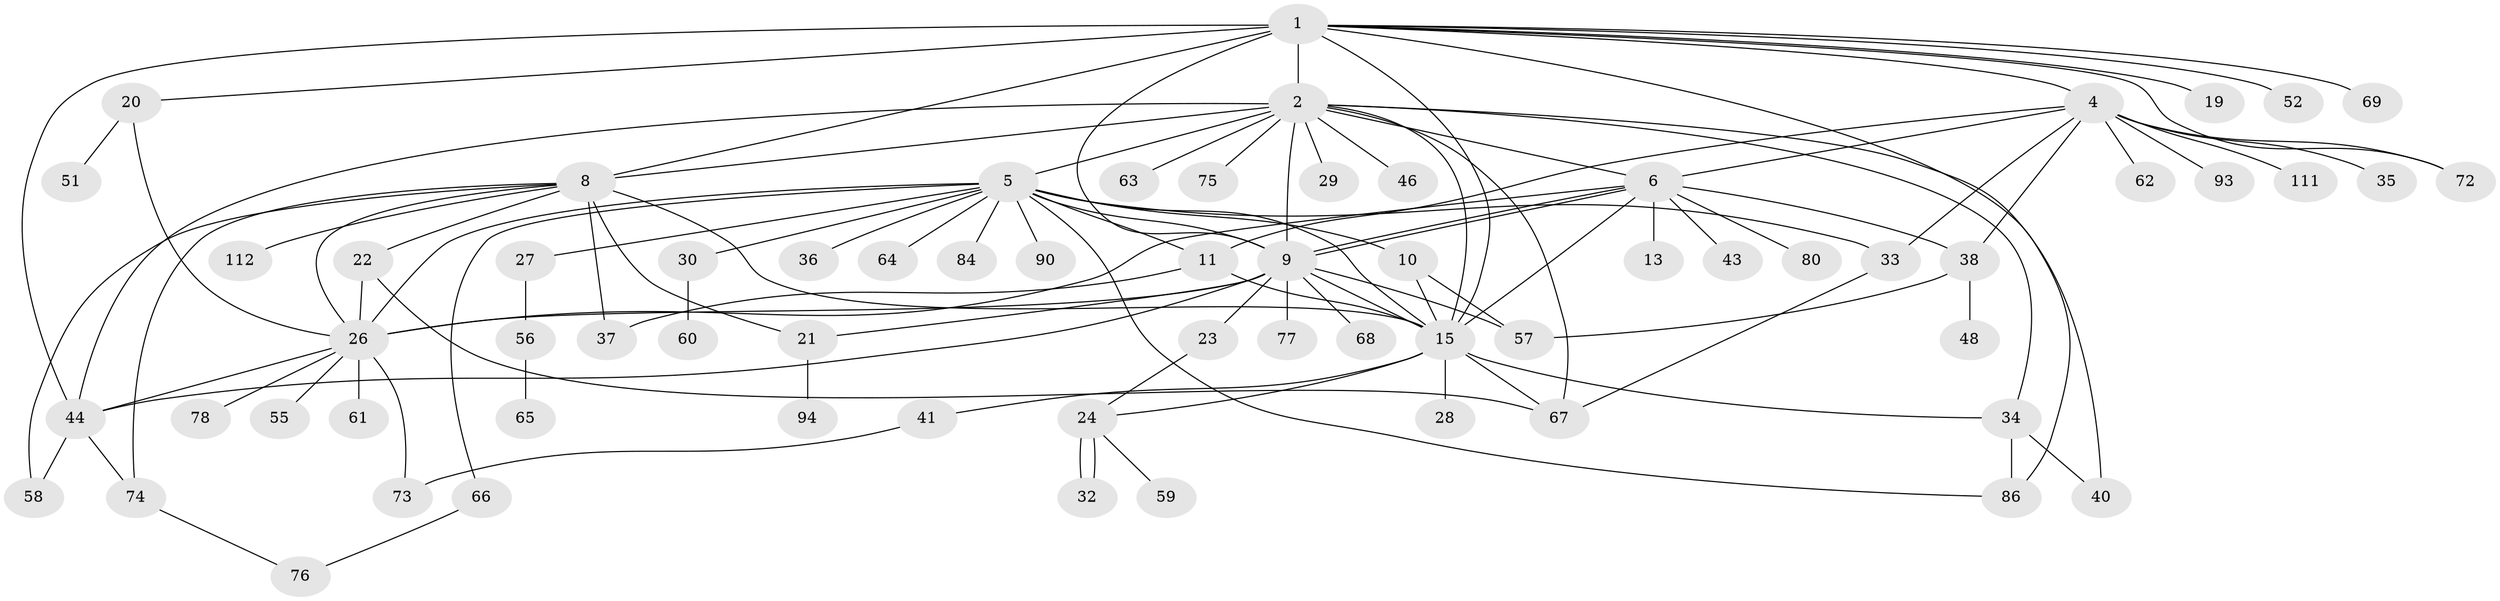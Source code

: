 // original degree distribution, {8: 0.008928571428571428, 14: 0.017857142857142856, 5: 0.0625, 10: 0.017857142857142856, 15: 0.008928571428571428, 11: 0.017857142857142856, 16: 0.008928571428571428, 3: 0.08928571428571429, 4: 0.07142857142857142, 1: 0.4017857142857143, 6: 0.017857142857142856, 2: 0.25, 9: 0.008928571428571428, 7: 0.017857142857142856}
// Generated by graph-tools (version 1.1) at 2025/18/03/04/25 18:18:29]
// undirected, 67 vertices, 108 edges
graph export_dot {
graph [start="1"]
  node [color=gray90,style=filled];
  1 [super="+16+3+95"];
  2 [super="+7+14+17+107+47+12"];
  4;
  5 [super="+53"];
  6 [super="+25+71"];
  8;
  9 [super="+18+101+100"];
  10 [super="+42"];
  11 [super="+110"];
  13;
  15 [super="+45+83+89+54"];
  19;
  20 [super="+31+99"];
  21;
  22;
  23;
  24 [super="+50"];
  26 [super="+39+87+105"];
  27;
  28;
  29;
  30 [super="+79"];
  32;
  33;
  34;
  35;
  36;
  37;
  38;
  40;
  41;
  43;
  44 [super="+81"];
  46;
  48;
  51;
  52;
  55;
  56;
  57 [super="+70"];
  58;
  59;
  60 [super="+85"];
  61;
  62;
  63 [super="+102"];
  64;
  65;
  66;
  67;
  68;
  69;
  72;
  73;
  74;
  75;
  76;
  77;
  78;
  80;
  84;
  86 [super="+108"];
  90;
  93;
  94;
  111;
  112;
  1 -- 2 [weight=2];
  1 -- 4;
  1 -- 8 [weight=2];
  1 -- 52;
  1 -- 19;
  1 -- 20;
  1 -- 72;
  1 -- 9 [weight=2];
  1 -- 44;
  1 -- 15;
  1 -- 69;
  1 -- 86;
  2 -- 5;
  2 -- 44 [weight=2];
  2 -- 67;
  2 -- 75;
  2 -- 34;
  2 -- 40;
  2 -- 9 [weight=4];
  2 -- 15 [weight=3];
  2 -- 63;
  2 -- 6;
  2 -- 29;
  2 -- 8;
  2 -- 46;
  4 -- 6;
  4 -- 11;
  4 -- 33;
  4 -- 35;
  4 -- 38;
  4 -- 62;
  4 -- 72;
  4 -- 93;
  4 -- 111;
  5 -- 9;
  5 -- 10;
  5 -- 11;
  5 -- 27;
  5 -- 30;
  5 -- 36;
  5 -- 64;
  5 -- 66;
  5 -- 84;
  5 -- 86;
  5 -- 90;
  5 -- 33;
  5 -- 26;
  5 -- 15;
  6 -- 9 [weight=3];
  6 -- 9;
  6 -- 13;
  6 -- 38;
  6 -- 43;
  6 -- 80;
  6 -- 26;
  6 -- 15 [weight=3];
  8 -- 21;
  8 -- 22;
  8 -- 37;
  8 -- 58;
  8 -- 74;
  8 -- 112;
  8 -- 15;
  8 -- 26;
  9 -- 15 [weight=3];
  9 -- 21;
  9 -- 23;
  9 -- 26;
  9 -- 68;
  9 -- 77;
  9 -- 44;
  9 -- 57;
  10 -- 15;
  10 -- 57;
  11 -- 37;
  11 -- 15;
  15 -- 28;
  15 -- 34;
  15 -- 41;
  15 -- 67;
  15 -- 24;
  20 -- 51;
  20 -- 26;
  21 -- 94;
  22 -- 67;
  22 -- 26;
  23 -- 24;
  24 -- 32;
  24 -- 32;
  24 -- 59;
  26 -- 78;
  26 -- 73;
  26 -- 44;
  26 -- 55;
  26 -- 61;
  27 -- 56;
  30 -- 60;
  33 -- 67;
  34 -- 40;
  34 -- 86;
  38 -- 48;
  38 -- 57;
  41 -- 73;
  44 -- 74;
  44 -- 58;
  56 -- 65;
  66 -- 76;
  74 -- 76;
}
